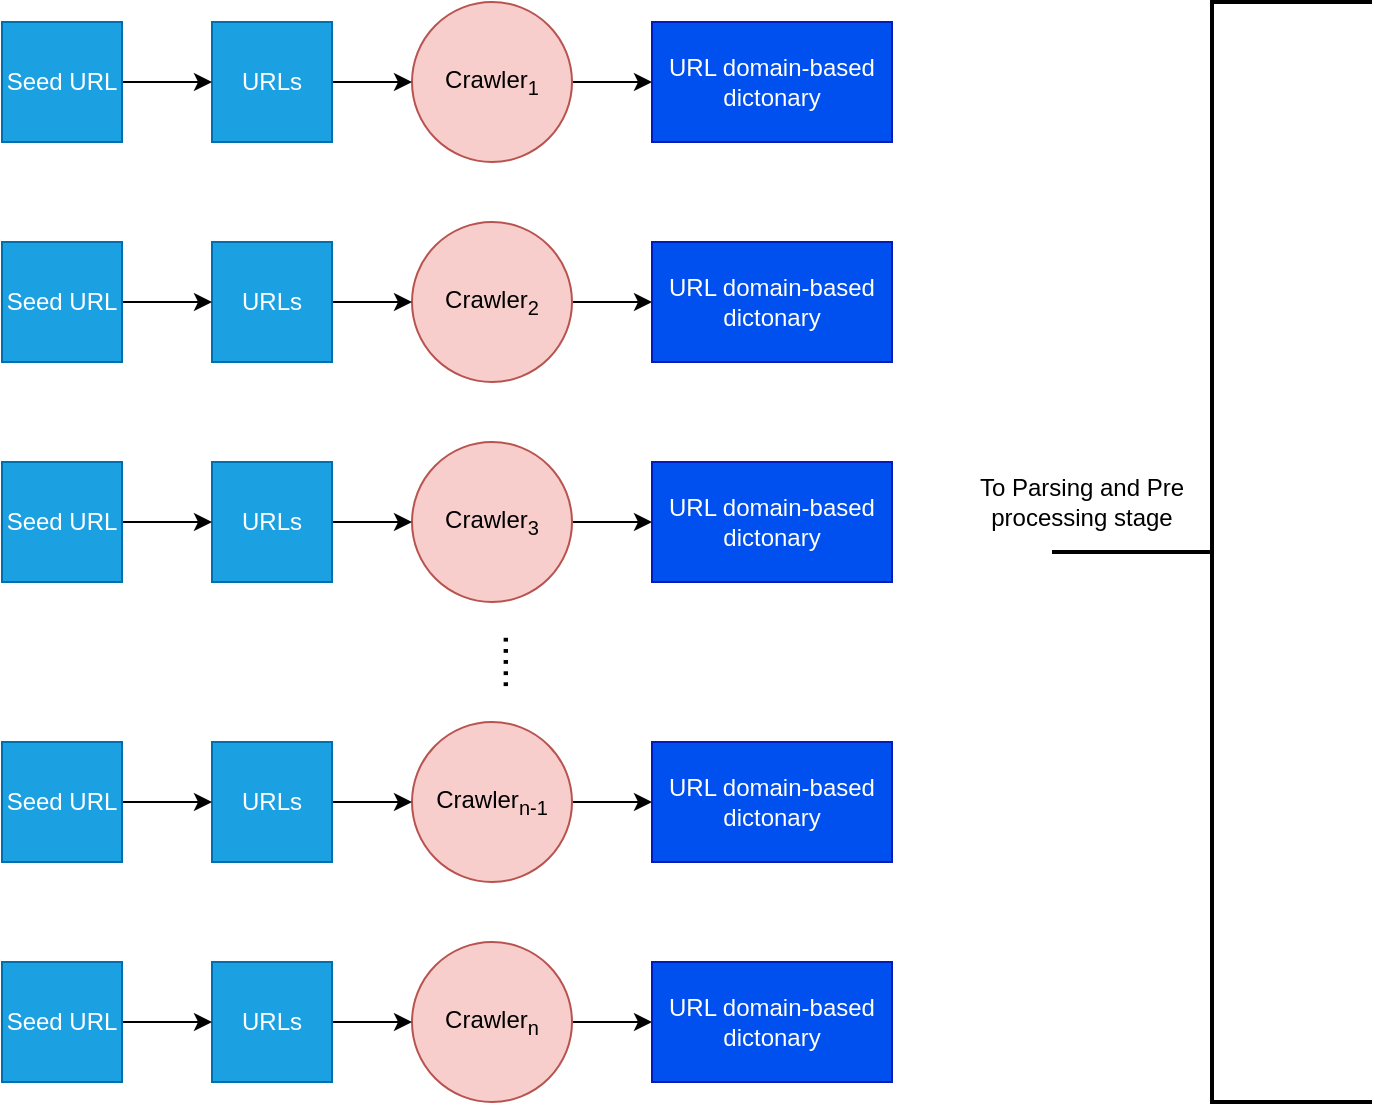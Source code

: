 <mxfile version="14.4.3" type="device"><diagram id="J_y0zn049KqmpbjiSdZU" name="Page-1"><mxGraphModel dx="1240" dy="604" grid="1" gridSize="10" guides="1" tooltips="1" connect="1" arrows="1" fold="1" page="1" pageScale="1" pageWidth="850" pageHeight="1100" math="0" shadow="0"><root><mxCell id="0"/><mxCell id="1" parent="0"/><mxCell id="ZQf_ZdO6laH6RpycDW4u-4" style="edgeStyle=orthogonalEdgeStyle;rounded=0;orthogonalLoop=1;jettySize=auto;html=1;exitX=1;exitY=0.5;exitDx=0;exitDy=0;" edge="1" parent="1" source="izSw13JTt84QhG3P1jsv-2" target="ZQf_ZdO6laH6RpycDW4u-3"><mxGeometry relative="1" as="geometry"/></mxCell><mxCell id="izSw13JTt84QhG3P1jsv-2" value="Crawler&lt;sub&gt;2&lt;/sub&gt;" style="ellipse;whiteSpace=wrap;html=1;aspect=fixed;fillColor=#f8cecc;strokeColor=#b85450;" parent="1" vertex="1"><mxGeometry x="570" y="390" width="80" height="80" as="geometry"/></mxCell><mxCell id="ZQf_ZdO6laH6RpycDW4u-11" style="edgeStyle=orthogonalEdgeStyle;rounded=0;orthogonalLoop=1;jettySize=auto;html=1;exitX=1;exitY=0.5;exitDx=0;exitDy=0;entryX=0;entryY=0.5;entryDx=0;entryDy=0;" edge="1" parent="1" source="izSw13JTt84QhG3P1jsv-3" target="ZQf_ZdO6laH6RpycDW4u-10"><mxGeometry relative="1" as="geometry"/></mxCell><mxCell id="izSw13JTt84QhG3P1jsv-3" value="Crawler&lt;sub&gt;3&lt;/sub&gt;" style="ellipse;whiteSpace=wrap;html=1;aspect=fixed;fillColor=#f8cecc;strokeColor=#b85450;" parent="1" vertex="1"><mxGeometry x="570" y="500" width="80" height="80" as="geometry"/></mxCell><mxCell id="ZQf_ZdO6laH6RpycDW4u-15" style="edgeStyle=orthogonalEdgeStyle;rounded=0;orthogonalLoop=1;jettySize=auto;html=1;exitX=1;exitY=0.5;exitDx=0;exitDy=0;entryX=0;entryY=0.5;entryDx=0;entryDy=0;" edge="1" parent="1" source="izSw13JTt84QhG3P1jsv-4" target="ZQf_ZdO6laH6RpycDW4u-12"><mxGeometry relative="1" as="geometry"/></mxCell><mxCell id="izSw13JTt84QhG3P1jsv-4" value="Crawler&lt;sub&gt;n-1&lt;/sub&gt;" style="ellipse;whiteSpace=wrap;html=1;aspect=fixed;fillColor=#f8cecc;strokeColor=#b85450;" parent="1" vertex="1"><mxGeometry x="570" y="640" width="80" height="80" as="geometry"/></mxCell><mxCell id="ZQf_ZdO6laH6RpycDW4u-14" style="edgeStyle=orthogonalEdgeStyle;rounded=0;orthogonalLoop=1;jettySize=auto;html=1;exitX=1;exitY=0.5;exitDx=0;exitDy=0;entryX=0;entryY=0.5;entryDx=0;entryDy=0;" edge="1" parent="1" source="izSw13JTt84QhG3P1jsv-5" target="ZQf_ZdO6laH6RpycDW4u-13"><mxGeometry relative="1" as="geometry"/></mxCell><mxCell id="izSw13JTt84QhG3P1jsv-5" value="Crawler&lt;sub&gt;n&lt;/sub&gt;" style="ellipse;whiteSpace=wrap;html=1;aspect=fixed;fillColor=#f8cecc;strokeColor=#b85450;" parent="1" vertex="1"><mxGeometry x="570" y="750" width="80" height="80" as="geometry"/></mxCell><mxCell id="ZQf_ZdO6laH6RpycDW4u-2" style="edgeStyle=orthogonalEdgeStyle;rounded=0;orthogonalLoop=1;jettySize=auto;html=1;exitX=1;exitY=0.5;exitDx=0;exitDy=0;entryX=0;entryY=0.5;entryDx=0;entryDy=0;" edge="1" parent="1" source="izSw13JTt84QhG3P1jsv-6" target="ZQf_ZdO6laH6RpycDW4u-1"><mxGeometry relative="1" as="geometry"/></mxCell><mxCell id="izSw13JTt84QhG3P1jsv-6" value="Crawler&lt;sub&gt;1&lt;/sub&gt;" style="ellipse;whiteSpace=wrap;html=1;aspect=fixed;fillColor=#f8cecc;strokeColor=#b85450;" parent="1" vertex="1"><mxGeometry x="570" y="280" width="80" height="80" as="geometry"/></mxCell><mxCell id="izSw13JTt84QhG3P1jsv-7" value="&lt;font style=&quot;font-size: 20px&quot;&gt;.....&lt;/font&gt;" style="text;html=1;strokeColor=none;fillColor=none;align=center;verticalAlign=middle;whiteSpace=wrap;rounded=0;rotation=-90;" parent="1" vertex="1"><mxGeometry x="590" y="600" width="40" height="20" as="geometry"/></mxCell><mxCell id="izSw13JTt84QhG3P1jsv-9" style="edgeStyle=orthogonalEdgeStyle;rounded=0;orthogonalLoop=1;jettySize=auto;html=1;exitX=1;exitY=0.5;exitDx=0;exitDy=0;entryX=0;entryY=0.5;entryDx=0;entryDy=0;" parent="1" source="izSw13JTt84QhG3P1jsv-10" target="izSw13JTt84QhG3P1jsv-6" edge="1"><mxGeometry relative="1" as="geometry"/></mxCell><mxCell id="izSw13JTt84QhG3P1jsv-10" value="URLs" style="whiteSpace=wrap;html=1;aspect=fixed;fillColor=#1ba1e2;strokeColor=#006EAF;fontColor=#ffffff;" parent="1" vertex="1"><mxGeometry x="470" y="290" width="60" height="60" as="geometry"/></mxCell><mxCell id="izSw13JTt84QhG3P1jsv-11" style="edgeStyle=orthogonalEdgeStyle;rounded=0;orthogonalLoop=1;jettySize=auto;html=1;exitX=1;exitY=0.5;exitDx=0;exitDy=0;" parent="1" source="izSw13JTt84QhG3P1jsv-12" target="izSw13JTt84QhG3P1jsv-2" edge="1"><mxGeometry relative="1" as="geometry"/></mxCell><mxCell id="izSw13JTt84QhG3P1jsv-12" value="URLs" style="whiteSpace=wrap;html=1;aspect=fixed;fillColor=#1ba1e2;strokeColor=#006EAF;fontColor=#ffffff;" parent="1" vertex="1"><mxGeometry x="470" y="400" width="60" height="60" as="geometry"/></mxCell><mxCell id="ZQf_ZdO6laH6RpycDW4u-7" style="edgeStyle=orthogonalEdgeStyle;rounded=0;orthogonalLoop=1;jettySize=auto;html=1;exitX=1;exitY=0.5;exitDx=0;exitDy=0;entryX=0;entryY=0.5;entryDx=0;entryDy=0;" edge="1" parent="1" source="izSw13JTt84QhG3P1jsv-14" target="izSw13JTt84QhG3P1jsv-3"><mxGeometry relative="1" as="geometry"/></mxCell><mxCell id="izSw13JTt84QhG3P1jsv-14" value="URLs" style="whiteSpace=wrap;html=1;aspect=fixed;fillColor=#1ba1e2;strokeColor=#006EAF;fontColor=#ffffff;" parent="1" vertex="1"><mxGeometry x="470" y="510" width="60" height="60" as="geometry"/></mxCell><mxCell id="ZQf_ZdO6laH6RpycDW4u-8" style="edgeStyle=orthogonalEdgeStyle;rounded=0;orthogonalLoop=1;jettySize=auto;html=1;exitX=1;exitY=0.5;exitDx=0;exitDy=0;entryX=0;entryY=0.5;entryDx=0;entryDy=0;" edge="1" parent="1" source="izSw13JTt84QhG3P1jsv-16" target="izSw13JTt84QhG3P1jsv-4"><mxGeometry relative="1" as="geometry"/></mxCell><mxCell id="izSw13JTt84QhG3P1jsv-16" value="URLs" style="whiteSpace=wrap;html=1;aspect=fixed;fillColor=#1ba1e2;strokeColor=#006EAF;fontColor=#ffffff;" parent="1" vertex="1"><mxGeometry x="470" y="650" width="60" height="60" as="geometry"/></mxCell><mxCell id="ZQf_ZdO6laH6RpycDW4u-1" value="&lt;div&gt;URL domain-based dictonary&lt;/div&gt;" style="rounded=0;whiteSpace=wrap;html=1;fillColor=#0050ef;strokeColor=#001DBC;fontColor=#ffffff;" vertex="1" parent="1"><mxGeometry x="690" y="290" width="120" height="60" as="geometry"/></mxCell><mxCell id="ZQf_ZdO6laH6RpycDW4u-3" value="&lt;div&gt;URL domain-based dictonary&lt;/div&gt;" style="rounded=0;whiteSpace=wrap;html=1;fillColor=#0050ef;strokeColor=#001DBC;fontColor=#ffffff;" vertex="1" parent="1"><mxGeometry x="690" y="400" width="120" height="60" as="geometry"/></mxCell><mxCell id="ZQf_ZdO6laH6RpycDW4u-9" style="edgeStyle=orthogonalEdgeStyle;rounded=0;orthogonalLoop=1;jettySize=auto;html=1;exitX=1;exitY=0.5;exitDx=0;exitDy=0;entryX=0;entryY=0.5;entryDx=0;entryDy=0;" edge="1" parent="1" source="ZQf_ZdO6laH6RpycDW4u-6" target="izSw13JTt84QhG3P1jsv-5"><mxGeometry relative="1" as="geometry"/></mxCell><mxCell id="ZQf_ZdO6laH6RpycDW4u-6" value="URLs" style="whiteSpace=wrap;html=1;aspect=fixed;fillColor=#1ba1e2;strokeColor=#006EAF;fontColor=#ffffff;" vertex="1" parent="1"><mxGeometry x="470" y="760" width="60" height="60" as="geometry"/></mxCell><mxCell id="ZQf_ZdO6laH6RpycDW4u-10" value="&lt;div&gt;URL domain-based dictonary&lt;/div&gt;" style="rounded=0;whiteSpace=wrap;html=1;fillColor=#0050ef;strokeColor=#001DBC;fontColor=#ffffff;" vertex="1" parent="1"><mxGeometry x="690" y="510" width="120" height="60" as="geometry"/></mxCell><mxCell id="ZQf_ZdO6laH6RpycDW4u-12" value="&lt;div&gt;URL domain-based dictonary&lt;/div&gt;" style="rounded=0;whiteSpace=wrap;html=1;fillColor=#0050ef;strokeColor=#001DBC;fontColor=#ffffff;" vertex="1" parent="1"><mxGeometry x="690" y="650" width="120" height="60" as="geometry"/></mxCell><mxCell id="ZQf_ZdO6laH6RpycDW4u-13" value="&lt;div&gt;URL domain-based dictonary&lt;/div&gt;" style="rounded=0;whiteSpace=wrap;html=1;fillColor=#0050ef;strokeColor=#001DBC;fontColor=#ffffff;" vertex="1" parent="1"><mxGeometry x="690" y="760" width="120" height="60" as="geometry"/></mxCell><mxCell id="ZQf_ZdO6laH6RpycDW4u-24" style="edgeStyle=orthogonalEdgeStyle;rounded=0;orthogonalLoop=1;jettySize=auto;html=1;exitX=1;exitY=0.5;exitDx=0;exitDy=0;entryX=0;entryY=0.5;entryDx=0;entryDy=0;" edge="1" parent="1" source="ZQf_ZdO6laH6RpycDW4u-17" target="izSw13JTt84QhG3P1jsv-10"><mxGeometry relative="1" as="geometry"/></mxCell><mxCell id="ZQf_ZdO6laH6RpycDW4u-17" value="Seed URL" style="whiteSpace=wrap;html=1;aspect=fixed;fillColor=#1ba1e2;strokeColor=#006EAF;fontColor=#ffffff;" vertex="1" parent="1"><mxGeometry x="365" y="290" width="60" height="60" as="geometry"/></mxCell><mxCell id="ZQf_ZdO6laH6RpycDW4u-25" style="edgeStyle=orthogonalEdgeStyle;rounded=0;orthogonalLoop=1;jettySize=auto;html=1;exitX=1;exitY=0.5;exitDx=0;exitDy=0;entryX=0;entryY=0.5;entryDx=0;entryDy=0;" edge="1" parent="1" source="ZQf_ZdO6laH6RpycDW4u-20" target="izSw13JTt84QhG3P1jsv-12"><mxGeometry relative="1" as="geometry"/></mxCell><mxCell id="ZQf_ZdO6laH6RpycDW4u-20" value="Seed URL" style="whiteSpace=wrap;html=1;aspect=fixed;fillColor=#1ba1e2;strokeColor=#006EAF;fontColor=#ffffff;" vertex="1" parent="1"><mxGeometry x="365" y="400" width="60" height="60" as="geometry"/></mxCell><mxCell id="ZQf_ZdO6laH6RpycDW4u-26" style="edgeStyle=orthogonalEdgeStyle;rounded=0;orthogonalLoop=1;jettySize=auto;html=1;exitX=1;exitY=0.5;exitDx=0;exitDy=0;entryX=0;entryY=0.5;entryDx=0;entryDy=0;" edge="1" parent="1" source="ZQf_ZdO6laH6RpycDW4u-21" target="izSw13JTt84QhG3P1jsv-14"><mxGeometry relative="1" as="geometry"/></mxCell><mxCell id="ZQf_ZdO6laH6RpycDW4u-21" value="Seed URL" style="whiteSpace=wrap;html=1;aspect=fixed;fillColor=#1ba1e2;strokeColor=#006EAF;fontColor=#ffffff;" vertex="1" parent="1"><mxGeometry x="365" y="510" width="60" height="60" as="geometry"/></mxCell><mxCell id="ZQf_ZdO6laH6RpycDW4u-27" style="edgeStyle=orthogonalEdgeStyle;rounded=0;orthogonalLoop=1;jettySize=auto;html=1;exitX=1;exitY=0.5;exitDx=0;exitDy=0;entryX=0;entryY=0.5;entryDx=0;entryDy=0;" edge="1" parent="1" source="ZQf_ZdO6laH6RpycDW4u-22" target="izSw13JTt84QhG3P1jsv-16"><mxGeometry relative="1" as="geometry"/></mxCell><mxCell id="ZQf_ZdO6laH6RpycDW4u-22" value="Seed URL" style="whiteSpace=wrap;html=1;aspect=fixed;fillColor=#1ba1e2;strokeColor=#006EAF;fontColor=#ffffff;" vertex="1" parent="1"><mxGeometry x="365" y="650" width="60" height="60" as="geometry"/></mxCell><mxCell id="ZQf_ZdO6laH6RpycDW4u-28" style="edgeStyle=orthogonalEdgeStyle;rounded=0;orthogonalLoop=1;jettySize=auto;html=1;exitX=1;exitY=0.5;exitDx=0;exitDy=0;entryX=0;entryY=0.5;entryDx=0;entryDy=0;" edge="1" parent="1" source="ZQf_ZdO6laH6RpycDW4u-23" target="ZQf_ZdO6laH6RpycDW4u-6"><mxGeometry relative="1" as="geometry"/></mxCell><mxCell id="ZQf_ZdO6laH6RpycDW4u-23" value="Seed URL" style="whiteSpace=wrap;html=1;aspect=fixed;fillColor=#1ba1e2;strokeColor=#006EAF;fontColor=#ffffff;" vertex="1" parent="1"><mxGeometry x="365" y="760" width="60" height="60" as="geometry"/></mxCell><mxCell id="ZQf_ZdO6laH6RpycDW4u-30" value="" style="strokeWidth=2;html=1;shape=mxgraph.flowchart.annotation_2;align=left;labelPosition=right;pointerEvents=1;" vertex="1" parent="1"><mxGeometry x="890" y="280" width="160" height="550" as="geometry"/></mxCell><mxCell id="ZQf_ZdO6laH6RpycDW4u-31" value="To Parsing and Pre processing stage" style="text;html=1;strokeColor=none;fillColor=none;align=center;verticalAlign=middle;whiteSpace=wrap;rounded=0;" vertex="1" parent="1"><mxGeometry x="840" y="520" width="130" height="20" as="geometry"/></mxCell></root></mxGraphModel></diagram></mxfile>